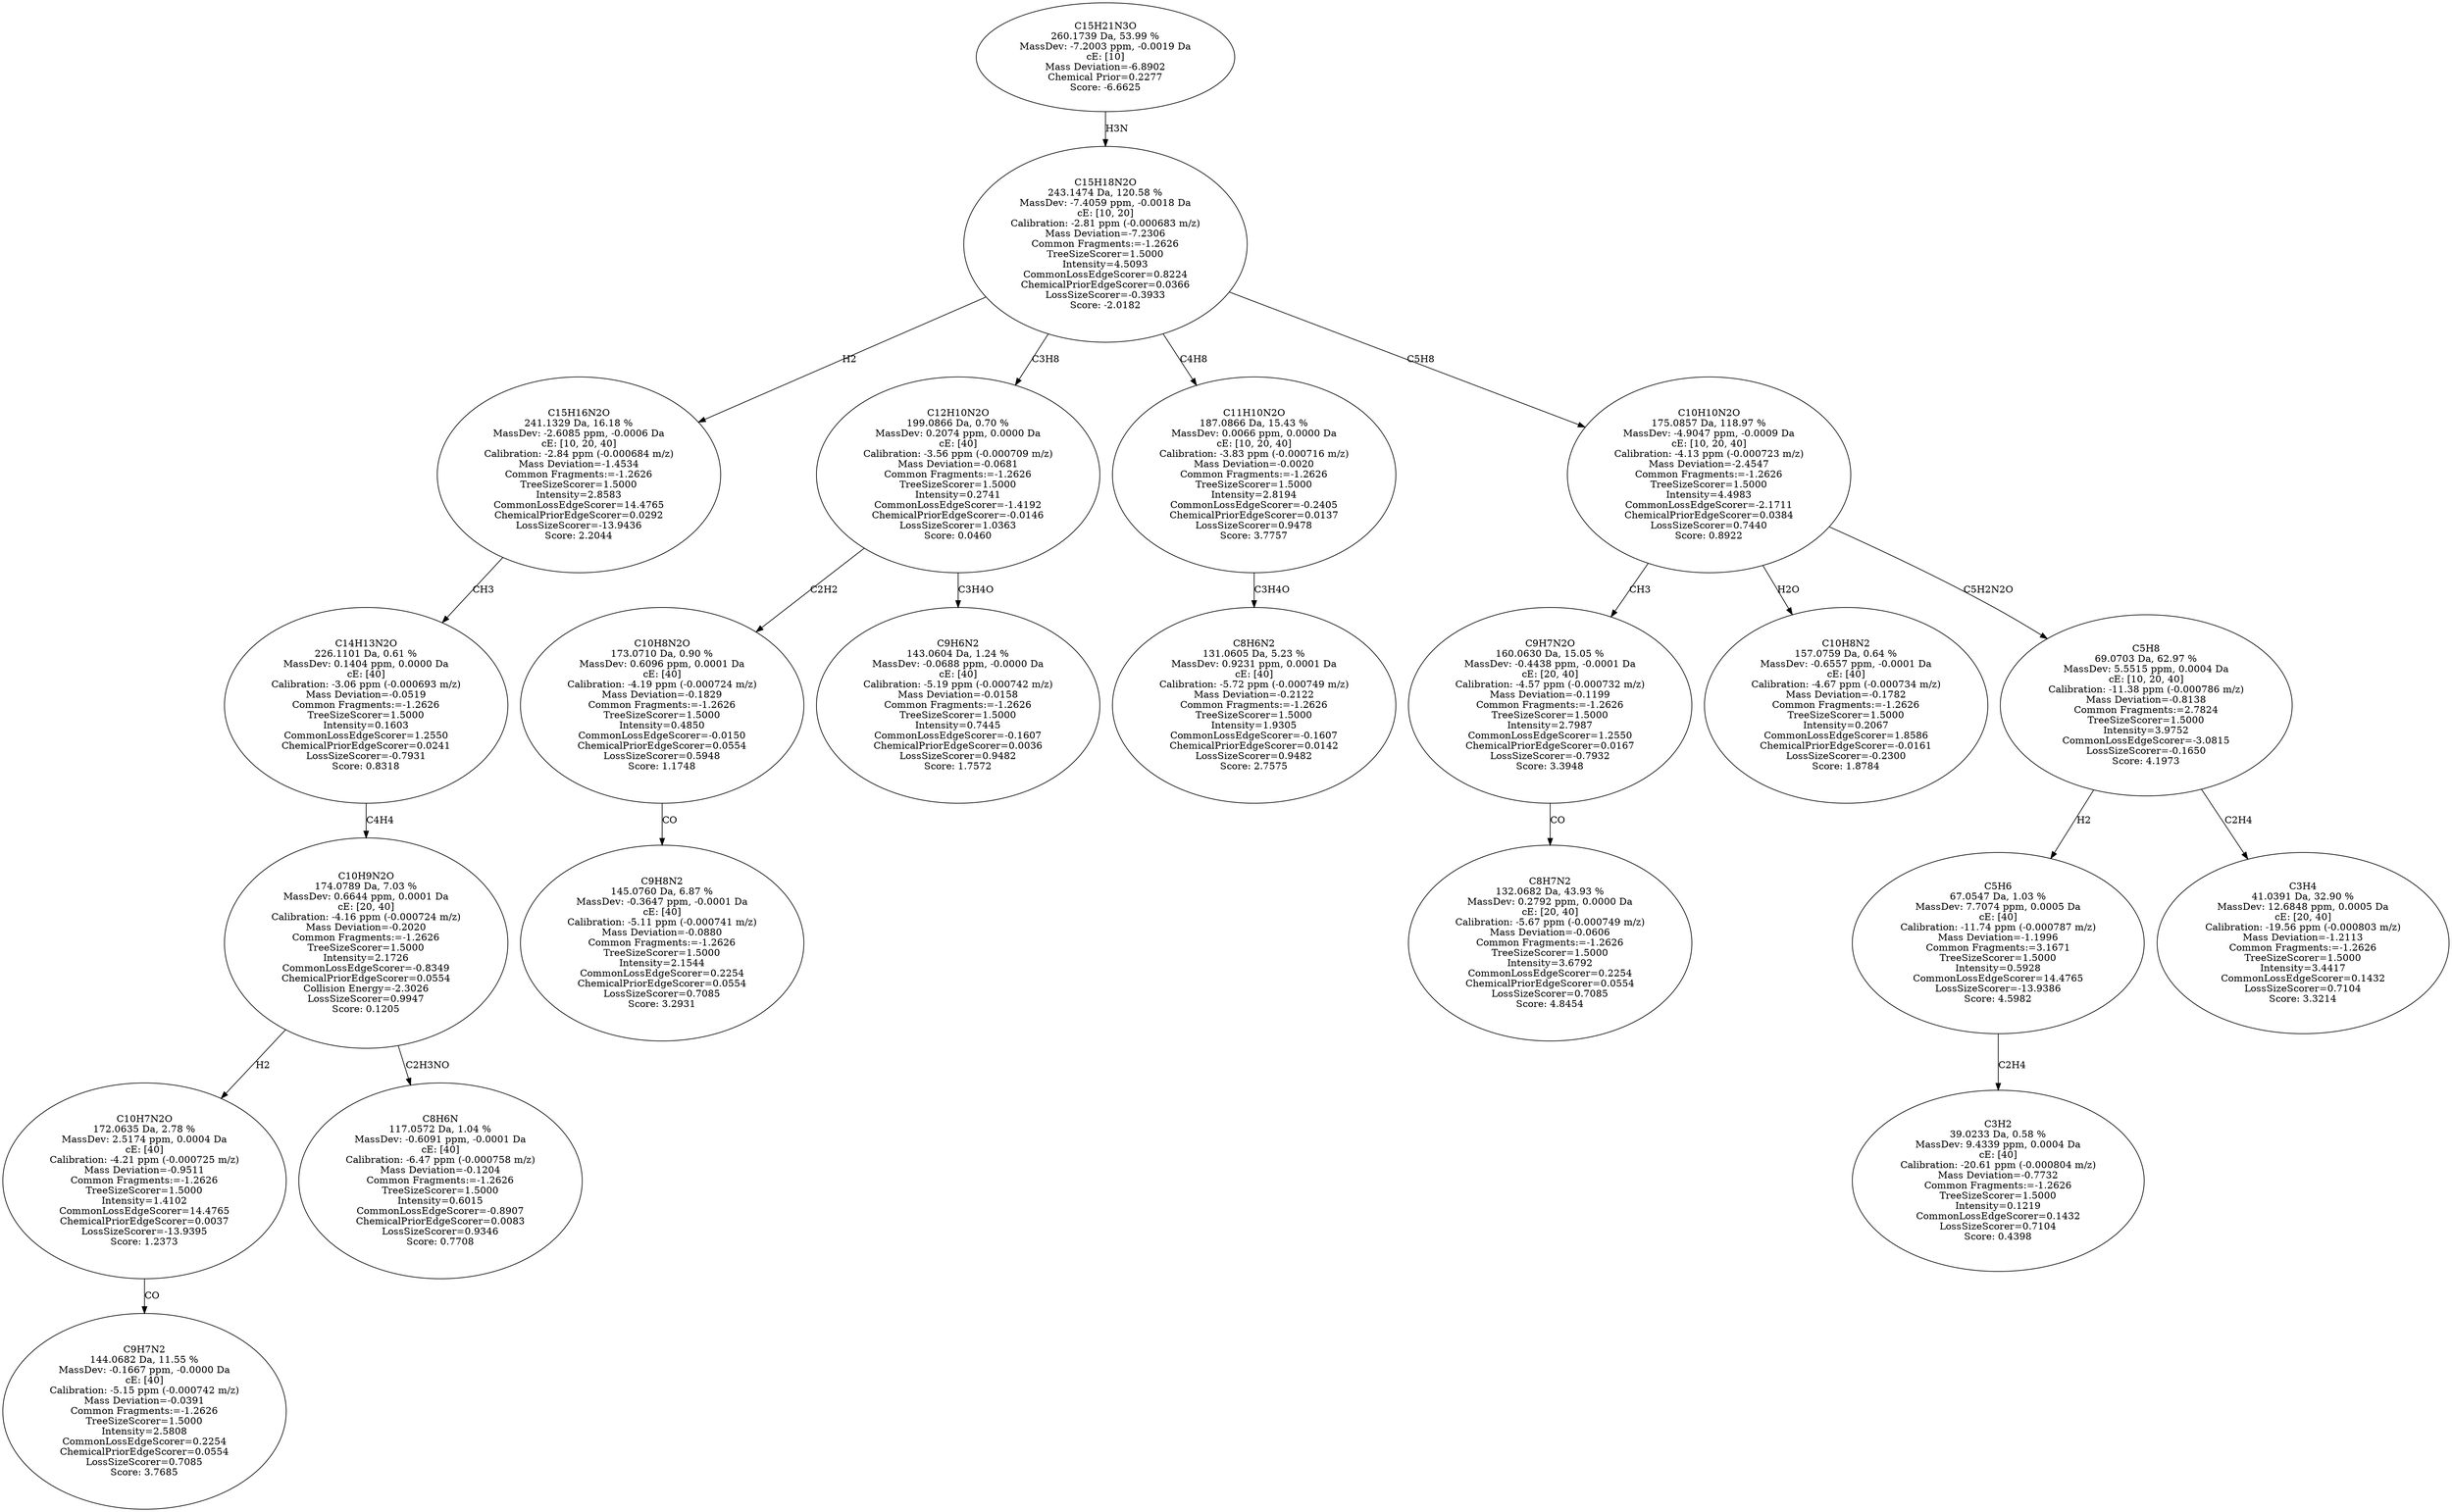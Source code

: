 strict digraph {
v1 [label="C9H7N2\n144.0682 Da, 11.55 %\nMassDev: -0.1667 ppm, -0.0000 Da\ncE: [40]\nCalibration: -5.15 ppm (-0.000742 m/z)\nMass Deviation=-0.0391\nCommon Fragments:=-1.2626\nTreeSizeScorer=1.5000\nIntensity=2.5808\nCommonLossEdgeScorer=0.2254\nChemicalPriorEdgeScorer=0.0554\nLossSizeScorer=0.7085\nScore: 3.7685"];
v2 [label="C10H7N2O\n172.0635 Da, 2.78 %\nMassDev: 2.5174 ppm, 0.0004 Da\ncE: [40]\nCalibration: -4.21 ppm (-0.000725 m/z)\nMass Deviation=-0.9511\nCommon Fragments:=-1.2626\nTreeSizeScorer=1.5000\nIntensity=1.4102\nCommonLossEdgeScorer=14.4765\nChemicalPriorEdgeScorer=0.0037\nLossSizeScorer=-13.9395\nScore: 1.2373"];
v3 [label="C8H6N\n117.0572 Da, 1.04 %\nMassDev: -0.6091 ppm, -0.0001 Da\ncE: [40]\nCalibration: -6.47 ppm (-0.000758 m/z)\nMass Deviation=-0.1204\nCommon Fragments:=-1.2626\nTreeSizeScorer=1.5000\nIntensity=0.6015\nCommonLossEdgeScorer=-0.8907\nChemicalPriorEdgeScorer=0.0083\nLossSizeScorer=0.9346\nScore: 0.7708"];
v4 [label="C10H9N2O\n174.0789 Da, 7.03 %\nMassDev: 0.6644 ppm, 0.0001 Da\ncE: [20, 40]\nCalibration: -4.16 ppm (-0.000724 m/z)\nMass Deviation=-0.2020\nCommon Fragments:=-1.2626\nTreeSizeScorer=1.5000\nIntensity=2.1726\nCommonLossEdgeScorer=-0.8349\nChemicalPriorEdgeScorer=0.0554\nCollision Energy=-2.3026\nLossSizeScorer=0.9947\nScore: 0.1205"];
v5 [label="C14H13N2O\n226.1101 Da, 0.61 %\nMassDev: 0.1404 ppm, 0.0000 Da\ncE: [40]\nCalibration: -3.06 ppm (-0.000693 m/z)\nMass Deviation=-0.0519\nCommon Fragments:=-1.2626\nTreeSizeScorer=1.5000\nIntensity=0.1603\nCommonLossEdgeScorer=1.2550\nChemicalPriorEdgeScorer=0.0241\nLossSizeScorer=-0.7931\nScore: 0.8318"];
v6 [label="C15H16N2O\n241.1329 Da, 16.18 %\nMassDev: -2.6085 ppm, -0.0006 Da\ncE: [10, 20, 40]\nCalibration: -2.84 ppm (-0.000684 m/z)\nMass Deviation=-1.4534\nCommon Fragments:=-1.2626\nTreeSizeScorer=1.5000\nIntensity=2.8583\nCommonLossEdgeScorer=14.4765\nChemicalPriorEdgeScorer=0.0292\nLossSizeScorer=-13.9436\nScore: 2.2044"];
v7 [label="C9H8N2\n145.0760 Da, 6.87 %\nMassDev: -0.3647 ppm, -0.0001 Da\ncE: [40]\nCalibration: -5.11 ppm (-0.000741 m/z)\nMass Deviation=-0.0880\nCommon Fragments:=-1.2626\nTreeSizeScorer=1.5000\nIntensity=2.1544\nCommonLossEdgeScorer=0.2254\nChemicalPriorEdgeScorer=0.0554\nLossSizeScorer=0.7085\nScore: 3.2931"];
v8 [label="C10H8N2O\n173.0710 Da, 0.90 %\nMassDev: 0.6096 ppm, 0.0001 Da\ncE: [40]\nCalibration: -4.19 ppm (-0.000724 m/z)\nMass Deviation=-0.1829\nCommon Fragments:=-1.2626\nTreeSizeScorer=1.5000\nIntensity=0.4850\nCommonLossEdgeScorer=-0.0150\nChemicalPriorEdgeScorer=0.0554\nLossSizeScorer=0.5948\nScore: 1.1748"];
v9 [label="C9H6N2\n143.0604 Da, 1.24 %\nMassDev: -0.0688 ppm, -0.0000 Da\ncE: [40]\nCalibration: -5.19 ppm (-0.000742 m/z)\nMass Deviation=-0.0158\nCommon Fragments:=-1.2626\nTreeSizeScorer=1.5000\nIntensity=0.7445\nCommonLossEdgeScorer=-0.1607\nChemicalPriorEdgeScorer=0.0036\nLossSizeScorer=0.9482\nScore: 1.7572"];
v10 [label="C12H10N2O\n199.0866 Da, 0.70 %\nMassDev: 0.2074 ppm, 0.0000 Da\ncE: [40]\nCalibration: -3.56 ppm (-0.000709 m/z)\nMass Deviation=-0.0681\nCommon Fragments:=-1.2626\nTreeSizeScorer=1.5000\nIntensity=0.2741\nCommonLossEdgeScorer=-1.4192\nChemicalPriorEdgeScorer=-0.0146\nLossSizeScorer=1.0363\nScore: 0.0460"];
v11 [label="C8H6N2\n131.0605 Da, 5.23 %\nMassDev: 0.9231 ppm, 0.0001 Da\ncE: [40]\nCalibration: -5.72 ppm (-0.000749 m/z)\nMass Deviation=-0.2122\nCommon Fragments:=-1.2626\nTreeSizeScorer=1.5000\nIntensity=1.9305\nCommonLossEdgeScorer=-0.1607\nChemicalPriorEdgeScorer=0.0142\nLossSizeScorer=0.9482\nScore: 2.7575"];
v12 [label="C11H10N2O\n187.0866 Da, 15.43 %\nMassDev: 0.0066 ppm, 0.0000 Da\ncE: [10, 20, 40]\nCalibration: -3.83 ppm (-0.000716 m/z)\nMass Deviation=-0.0020\nCommon Fragments:=-1.2626\nTreeSizeScorer=1.5000\nIntensity=2.8194\nCommonLossEdgeScorer=-0.2405\nChemicalPriorEdgeScorer=0.0137\nLossSizeScorer=0.9478\nScore: 3.7757"];
v13 [label="C8H7N2\n132.0682 Da, 43.93 %\nMassDev: 0.2792 ppm, 0.0000 Da\ncE: [20, 40]\nCalibration: -5.67 ppm (-0.000749 m/z)\nMass Deviation=-0.0606\nCommon Fragments:=-1.2626\nTreeSizeScorer=1.5000\nIntensity=3.6792\nCommonLossEdgeScorer=0.2254\nChemicalPriorEdgeScorer=0.0554\nLossSizeScorer=0.7085\nScore: 4.8454"];
v14 [label="C9H7N2O\n160.0630 Da, 15.05 %\nMassDev: -0.4438 ppm, -0.0001 Da\ncE: [20, 40]\nCalibration: -4.57 ppm (-0.000732 m/z)\nMass Deviation=-0.1199\nCommon Fragments:=-1.2626\nTreeSizeScorer=1.5000\nIntensity=2.7987\nCommonLossEdgeScorer=1.2550\nChemicalPriorEdgeScorer=0.0167\nLossSizeScorer=-0.7932\nScore: 3.3948"];
v15 [label="C10H8N2\n157.0759 Da, 0.64 %\nMassDev: -0.6557 ppm, -0.0001 Da\ncE: [40]\nCalibration: -4.67 ppm (-0.000734 m/z)\nMass Deviation=-0.1782\nCommon Fragments:=-1.2626\nTreeSizeScorer=1.5000\nIntensity=0.2067\nCommonLossEdgeScorer=1.8586\nChemicalPriorEdgeScorer=-0.0161\nLossSizeScorer=-0.2300\nScore: 1.8784"];
v16 [label="C3H2\n39.0233 Da, 0.58 %\nMassDev: 9.4339 ppm, 0.0004 Da\ncE: [40]\nCalibration: -20.61 ppm (-0.000804 m/z)\nMass Deviation=-0.7732\nCommon Fragments:=-1.2626\nTreeSizeScorer=1.5000\nIntensity=0.1219\nCommonLossEdgeScorer=0.1432\nLossSizeScorer=0.7104\nScore: 0.4398"];
v17 [label="C5H6\n67.0547 Da, 1.03 %\nMassDev: 7.7074 ppm, 0.0005 Da\ncE: [40]\nCalibration: -11.74 ppm (-0.000787 m/z)\nMass Deviation=-1.1996\nCommon Fragments:=3.1671\nTreeSizeScorer=1.5000\nIntensity=0.5928\nCommonLossEdgeScorer=14.4765\nLossSizeScorer=-13.9386\nScore: 4.5982"];
v18 [label="C3H4\n41.0391 Da, 32.90 %\nMassDev: 12.6848 ppm, 0.0005 Da\ncE: [20, 40]\nCalibration: -19.56 ppm (-0.000803 m/z)\nMass Deviation=-1.2113\nCommon Fragments:=-1.2626\nTreeSizeScorer=1.5000\nIntensity=3.4417\nCommonLossEdgeScorer=0.1432\nLossSizeScorer=0.7104\nScore: 3.3214"];
v19 [label="C5H8\n69.0703 Da, 62.97 %\nMassDev: 5.5515 ppm, 0.0004 Da\ncE: [10, 20, 40]\nCalibration: -11.38 ppm (-0.000786 m/z)\nMass Deviation=-0.8138\nCommon Fragments:=2.7824\nTreeSizeScorer=1.5000\nIntensity=3.9752\nCommonLossEdgeScorer=-3.0815\nLossSizeScorer=-0.1650\nScore: 4.1973"];
v20 [label="C10H10N2O\n175.0857 Da, 118.97 %\nMassDev: -4.9047 ppm, -0.0009 Da\ncE: [10, 20, 40]\nCalibration: -4.13 ppm (-0.000723 m/z)\nMass Deviation=-2.4547\nCommon Fragments:=-1.2626\nTreeSizeScorer=1.5000\nIntensity=4.4983\nCommonLossEdgeScorer=-2.1711\nChemicalPriorEdgeScorer=0.0384\nLossSizeScorer=0.7440\nScore: 0.8922"];
v21 [label="C15H18N2O\n243.1474 Da, 120.58 %\nMassDev: -7.4059 ppm, -0.0018 Da\ncE: [10, 20]\nCalibration: -2.81 ppm (-0.000683 m/z)\nMass Deviation=-7.2306\nCommon Fragments:=-1.2626\nTreeSizeScorer=1.5000\nIntensity=4.5093\nCommonLossEdgeScorer=0.8224\nChemicalPriorEdgeScorer=0.0366\nLossSizeScorer=-0.3933\nScore: -2.0182"];
v22 [label="C15H21N3O\n260.1739 Da, 53.99 %\nMassDev: -7.2003 ppm, -0.0019 Da\ncE: [10]\nMass Deviation=-6.8902\nChemical Prior=0.2277\nScore: -6.6625"];
v2 -> v1 [label="CO"];
v4 -> v2 [label="H2"];
v4 -> v3 [label="C2H3NO"];
v5 -> v4 [label="C4H4"];
v6 -> v5 [label="CH3"];
v21 -> v6 [label="H2"];
v8 -> v7 [label="CO"];
v10 -> v8 [label="C2H2"];
v10 -> v9 [label="C3H4O"];
v21 -> v10 [label="C3H8"];
v12 -> v11 [label="C3H4O"];
v21 -> v12 [label="C4H8"];
v14 -> v13 [label="CO"];
v20 -> v14 [label="CH3"];
v20 -> v15 [label="H2O"];
v17 -> v16 [label="C2H4"];
v19 -> v17 [label="H2"];
v19 -> v18 [label="C2H4"];
v20 -> v19 [label="C5H2N2O"];
v21 -> v20 [label="C5H8"];
v22 -> v21 [label="H3N"];
}